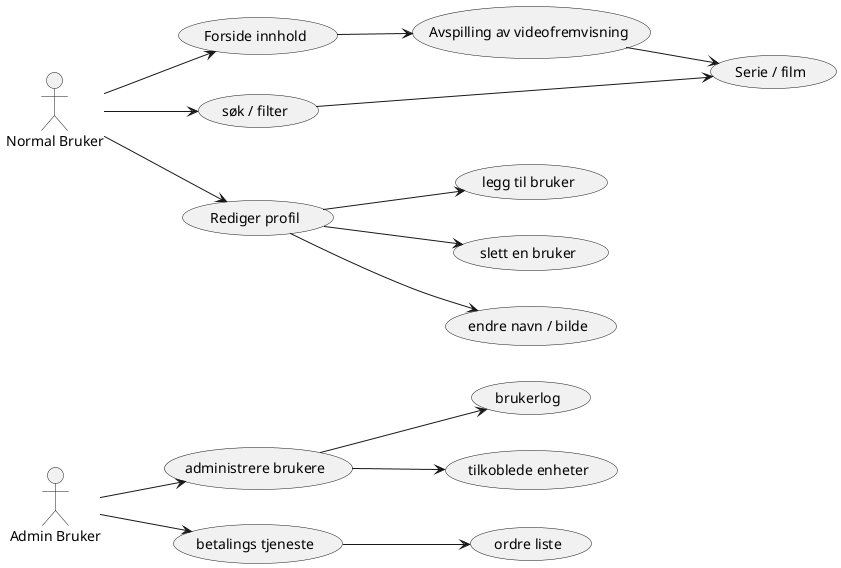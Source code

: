 @startuml

left to right direction
:Admin Bruker: as Admin
:Normal Bruker: as Bruker

Admin --> (administrere brukere)
(administrere brukere) --> (brukerlog)
(administrere brukere) --> (tilkoblede enheter)

Admin --> (betalings tjeneste)
(betalings tjeneste) --> (ordre liste)



(Forside innhold) --> (Avspilling av videofremvisning)
Bruker --> (Forside innhold)

Bruker --> (søk / filter)


Bruker --> (Rediger profil)
(Rediger profil) --> (legg til bruker)
(Rediger profil) --> (slett en bruker)
(Rediger profil) --> (endre navn / bilde)

(søk / filter) --> (Serie / film)
(Avspilling av videofremvisning) --> (Serie / film)



@enduml